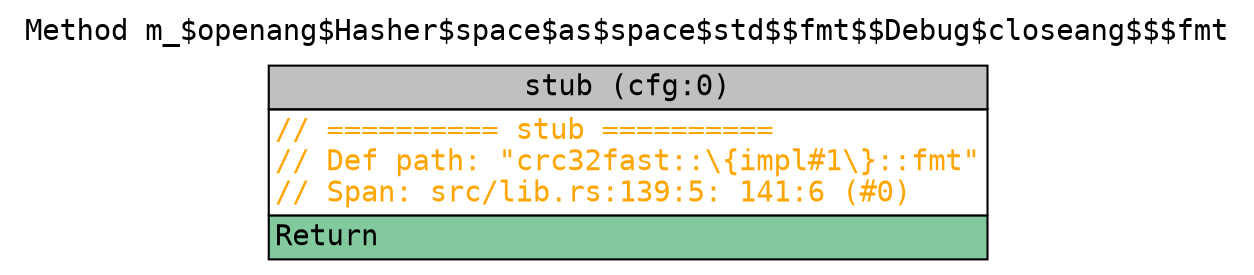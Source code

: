 digraph CFG {
graph [fontname=monospace];
node [fontname=monospace];
edge [fontname=monospace];
labelloc="t";
label="Method m_$openang$Hasher$space$as$space$std$$fmt$$Debug$closeang$$$fmt";
"block_stub" [shape=none,label=<<table border="0" cellborder="1" cellspacing="0"><tr><td bgcolor="gray" align="center">stub (cfg:0)</td></tr><tr><td align="left" balign="left"><font color="orange">// ========== stub ==========</font><br/><font color="orange">// Def path: "crc32fast::\{impl#1\}::fmt"</font><br/><font color="orange">// Span: src/lib.rs:139:5: 141:6 (#0)</font></td></tr><tr><td align="left" bgcolor="#82CA9D">Return<br/></td></tr></table>>];
}
